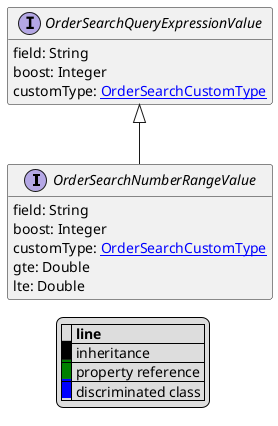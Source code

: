 @startuml

hide empty fields
hide empty methods
legend
|= |= line |
|<back:black>   </back>| inheritance |
|<back:green>   </back>| property reference |
|<back:blue>   </back>| discriminated class |
endlegend
interface OrderSearchNumberRangeValue [[OrderSearchNumberRangeValue.svg]] extends OrderSearchQueryExpressionValue {
    field: String
    boost: Integer
    customType: [[OrderSearchCustomType.svg OrderSearchCustomType]]
    gte: Double
    lte: Double
}
interface OrderSearchQueryExpressionValue [[OrderSearchQueryExpressionValue.svg]]  {
    field: String
    boost: Integer
    customType: [[OrderSearchCustomType.svg OrderSearchCustomType]]
}





@enduml
